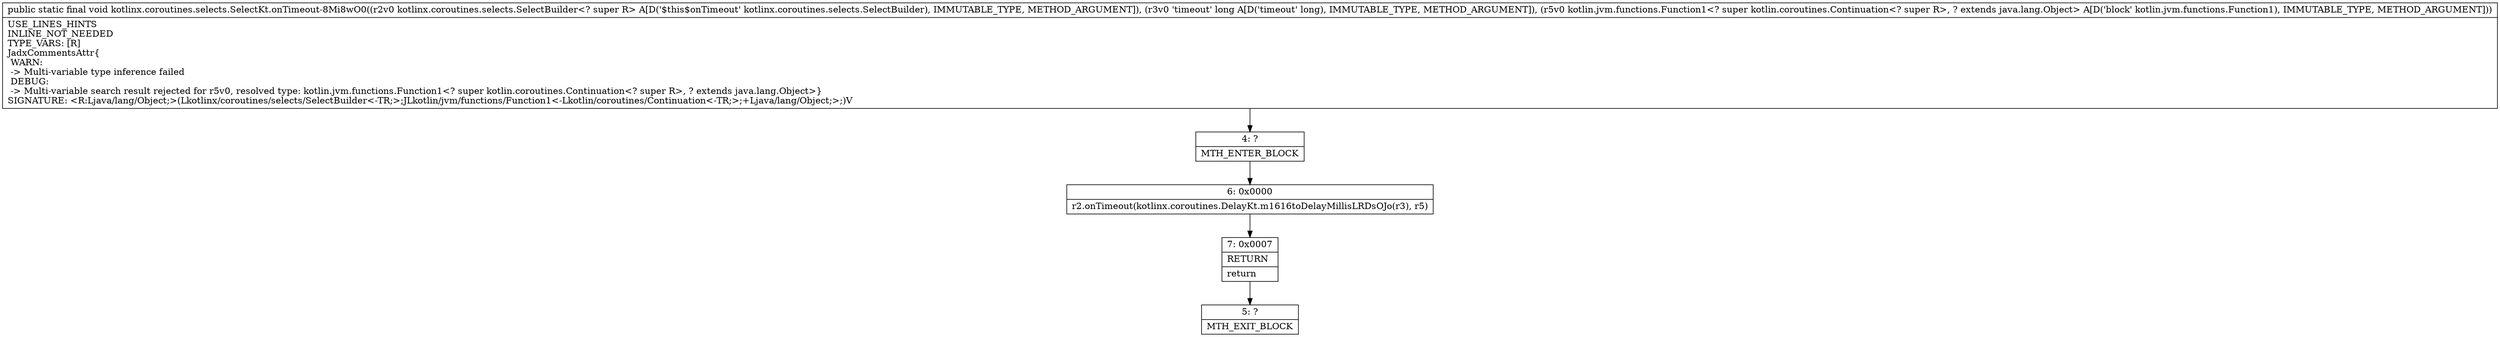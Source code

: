 digraph "CFG forkotlinx.coroutines.selects.SelectKt.onTimeout\-8Mi8wO0(Lkotlinx\/coroutines\/selects\/SelectBuilder;JLkotlin\/jvm\/functions\/Function1;)V" {
Node_4 [shape=record,label="{4\:\ ?|MTH_ENTER_BLOCK\l}"];
Node_6 [shape=record,label="{6\:\ 0x0000|r2.onTimeout(kotlinx.coroutines.DelayKt.m1616toDelayMillisLRDsOJo(r3), r5)\l}"];
Node_7 [shape=record,label="{7\:\ 0x0007|RETURN\l|return\l}"];
Node_5 [shape=record,label="{5\:\ ?|MTH_EXIT_BLOCK\l}"];
MethodNode[shape=record,label="{public static final void kotlinx.coroutines.selects.SelectKt.onTimeout\-8Mi8wO0((r2v0 kotlinx.coroutines.selects.SelectBuilder\<? super R\> A[D('$this$onTimeout' kotlinx.coroutines.selects.SelectBuilder), IMMUTABLE_TYPE, METHOD_ARGUMENT]), (r3v0 'timeout' long A[D('timeout' long), IMMUTABLE_TYPE, METHOD_ARGUMENT]), (r5v0 kotlin.jvm.functions.Function1\<? super kotlin.coroutines.Continuation\<? super R\>, ? extends java.lang.Object\> A[D('block' kotlin.jvm.functions.Function1), IMMUTABLE_TYPE, METHOD_ARGUMENT]))  | USE_LINES_HINTS\lINLINE_NOT_NEEDED\lTYPE_VARS: [R]\lJadxCommentsAttr\{\l WARN: \l \-\> Multi\-variable type inference failed\l DEBUG: \l \-\> Multi\-variable search result rejected for r5v0, resolved type: kotlin.jvm.functions.Function1\<? super kotlin.coroutines.Continuation\<? super R\>, ? extends java.lang.Object\>\}\lSIGNATURE: \<R:Ljava\/lang\/Object;\>(Lkotlinx\/coroutines\/selects\/SelectBuilder\<\-TR;\>;JLkotlin\/jvm\/functions\/Function1\<\-Lkotlin\/coroutines\/Continuation\<\-TR;\>;+Ljava\/lang\/Object;\>;)V\l}"];
MethodNode -> Node_4;Node_4 -> Node_6;
Node_6 -> Node_7;
Node_7 -> Node_5;
}

